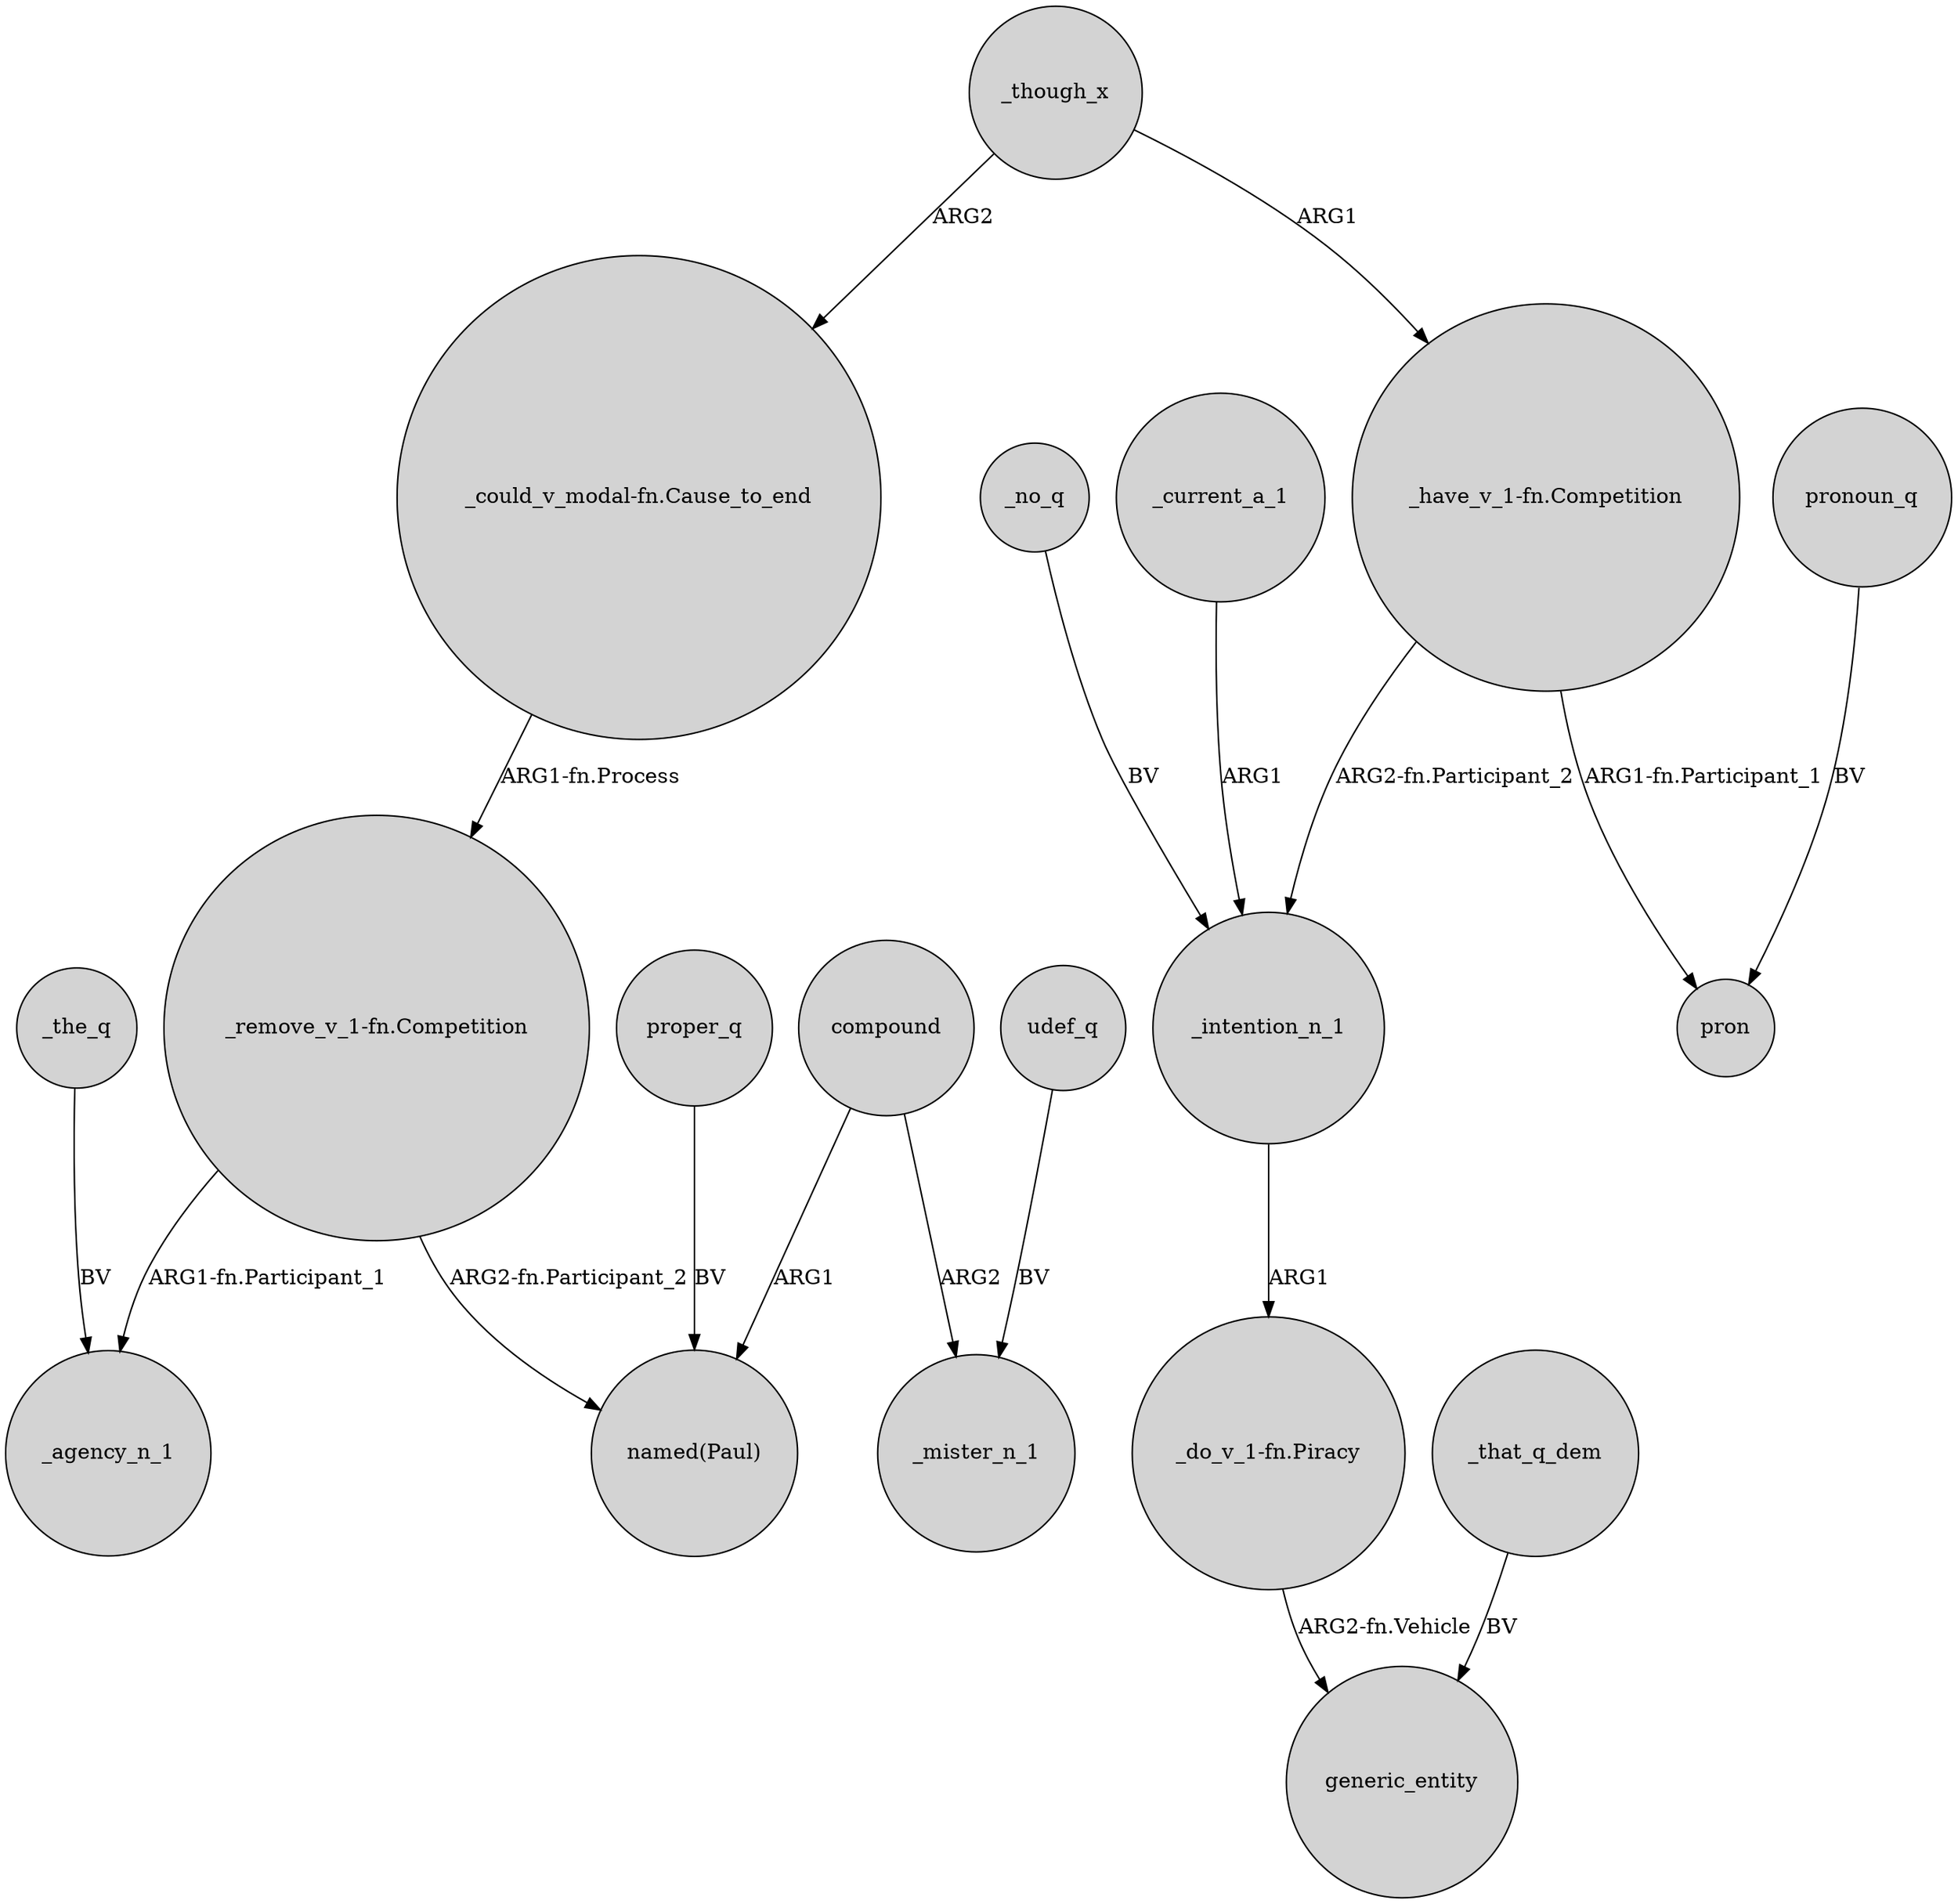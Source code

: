 digraph {
	node [shape=circle style=filled]
	_though_x -> "_could_v_modal-fn.Cause_to_end" [label=ARG2]
	_the_q -> _agency_n_1 [label=BV]
	"_could_v_modal-fn.Cause_to_end" -> "_remove_v_1-fn.Competition" [label="ARG1-fn.Process"]
	compound -> _mister_n_1 [label=ARG2]
	_no_q -> _intention_n_1 [label=BV]
	_intention_n_1 -> "_do_v_1-fn.Piracy" [label=ARG1]
	_current_a_1 -> _intention_n_1 [label=ARG1]
	udef_q -> _mister_n_1 [label=BV]
	compound -> "named(Paul)" [label=ARG1]
	_though_x -> "_have_v_1-fn.Competition" [label=ARG1]
	"_remove_v_1-fn.Competition" -> "named(Paul)" [label="ARG2-fn.Participant_2"]
	_that_q_dem -> generic_entity [label=BV]
	proper_q -> "named(Paul)" [label=BV]
	pronoun_q -> pron [label=BV]
	"_have_v_1-fn.Competition" -> _intention_n_1 [label="ARG2-fn.Participant_2"]
	"_remove_v_1-fn.Competition" -> _agency_n_1 [label="ARG1-fn.Participant_1"]
	"_have_v_1-fn.Competition" -> pron [label="ARG1-fn.Participant_1"]
	"_do_v_1-fn.Piracy" -> generic_entity [label="ARG2-fn.Vehicle"]
}
